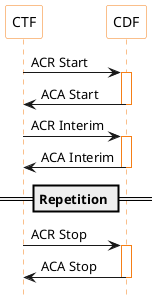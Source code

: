 @startuml

skinparam shadowing false
skinparam sequence {
ParticipantBorderColor #f57f17
ParticipantBackgroundColor white
LifeLineBorderColor #f57f17
LifeLineBackgroundColor white
}
participant CTF as ctf
participant CDF as cdf
hide footbox

ctf -> cdf : ACR Start
activate cdf
ctf <- cdf : ACA Start
deactivate cdf

ctf -> cdf : ACR Interim
activate cdf
ctf <- cdf : ACA Interim
deactivate cdf

== Repetition ==

ctf -> cdf : ACR Stop
activate cdf
ctf <- cdf : ACA Stop
deactivate cdf

@enduml

